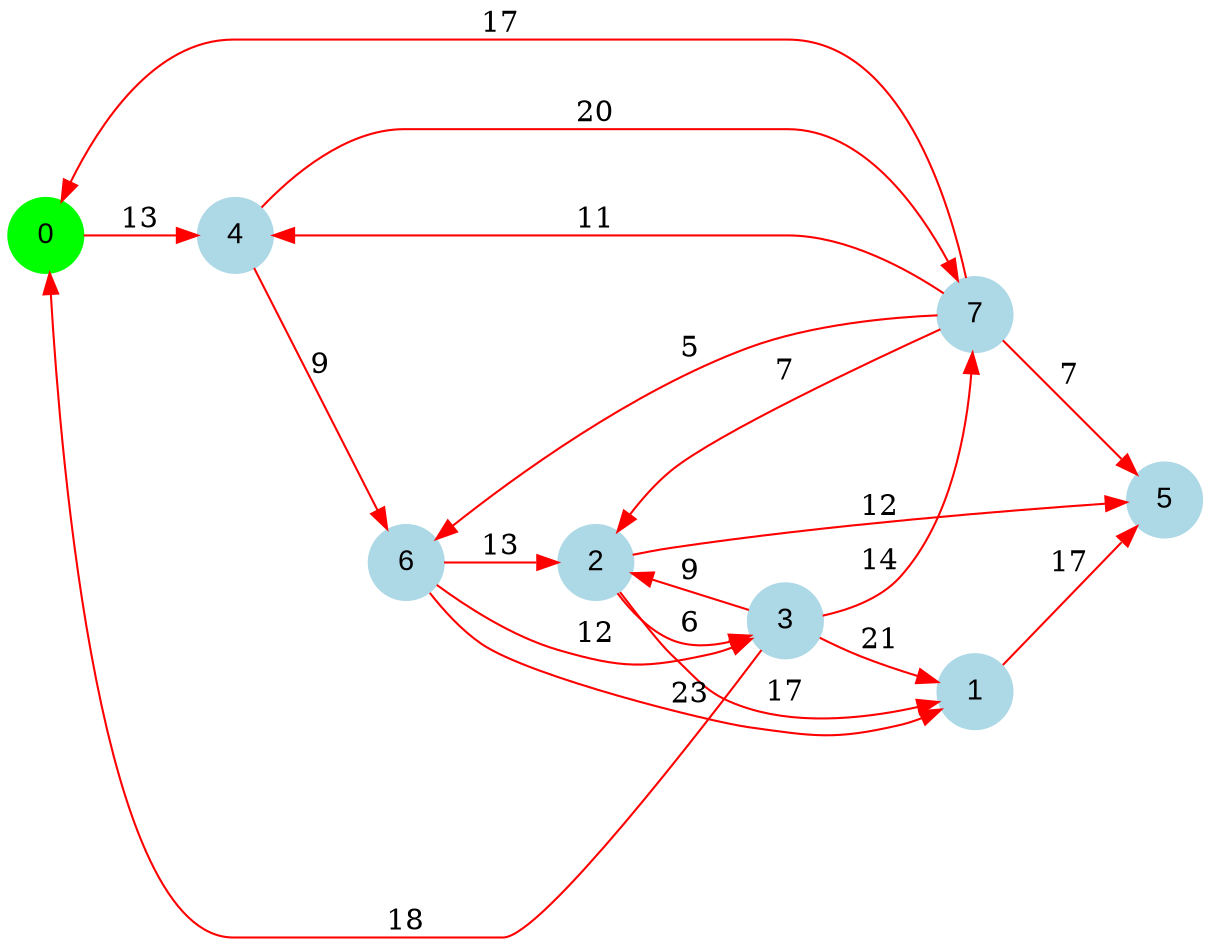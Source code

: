 digraph graphe {
rankdir = LR;
edge [color=red];
0 [fontname="Arial", shape = circle, color=green, style=filled];
1 [fontname="Arial", shape = circle, color=lightblue, style=filled];
2 [fontname="Arial", shape = circle, color=lightblue, style=filled];
3 [fontname="Arial", shape = circle, color=lightblue, style=filled];
4 [fontname="Arial", shape = circle, color=lightblue, style=filled];
5 [fontname="Arial", shape = circle, color=lightblue, style=filled];
6 [fontname="Arial", shape = circle, color=lightblue, style=filled];
7 [fontname="Arial", shape = circle, color=lightblue, style=filled];
	0 -> 4 [label = "13"];
	1 -> 5 [label = "17"];
	2 -> 1 [label = "17"];
	2 -> 3 [label = "6"];
	2 -> 5 [label = "12"];
	3 -> 0 [label = "18"];
	3 -> 1 [label = "21"];
	3 -> 2 [label = "9"];
	3 -> 7 [label = "14"];
	4 -> 6 [label = "9"];
	4 -> 7 [label = "20"];
	6 -> 1 [label = "23"];
	6 -> 2 [label = "13"];
	6 -> 3 [label = "12"];
	7 -> 0 [label = "17"];
	7 -> 2 [label = "7"];
	7 -> 4 [label = "11"];
	7 -> 5 [label = "7"];
	7 -> 6 [label = "5"];
}